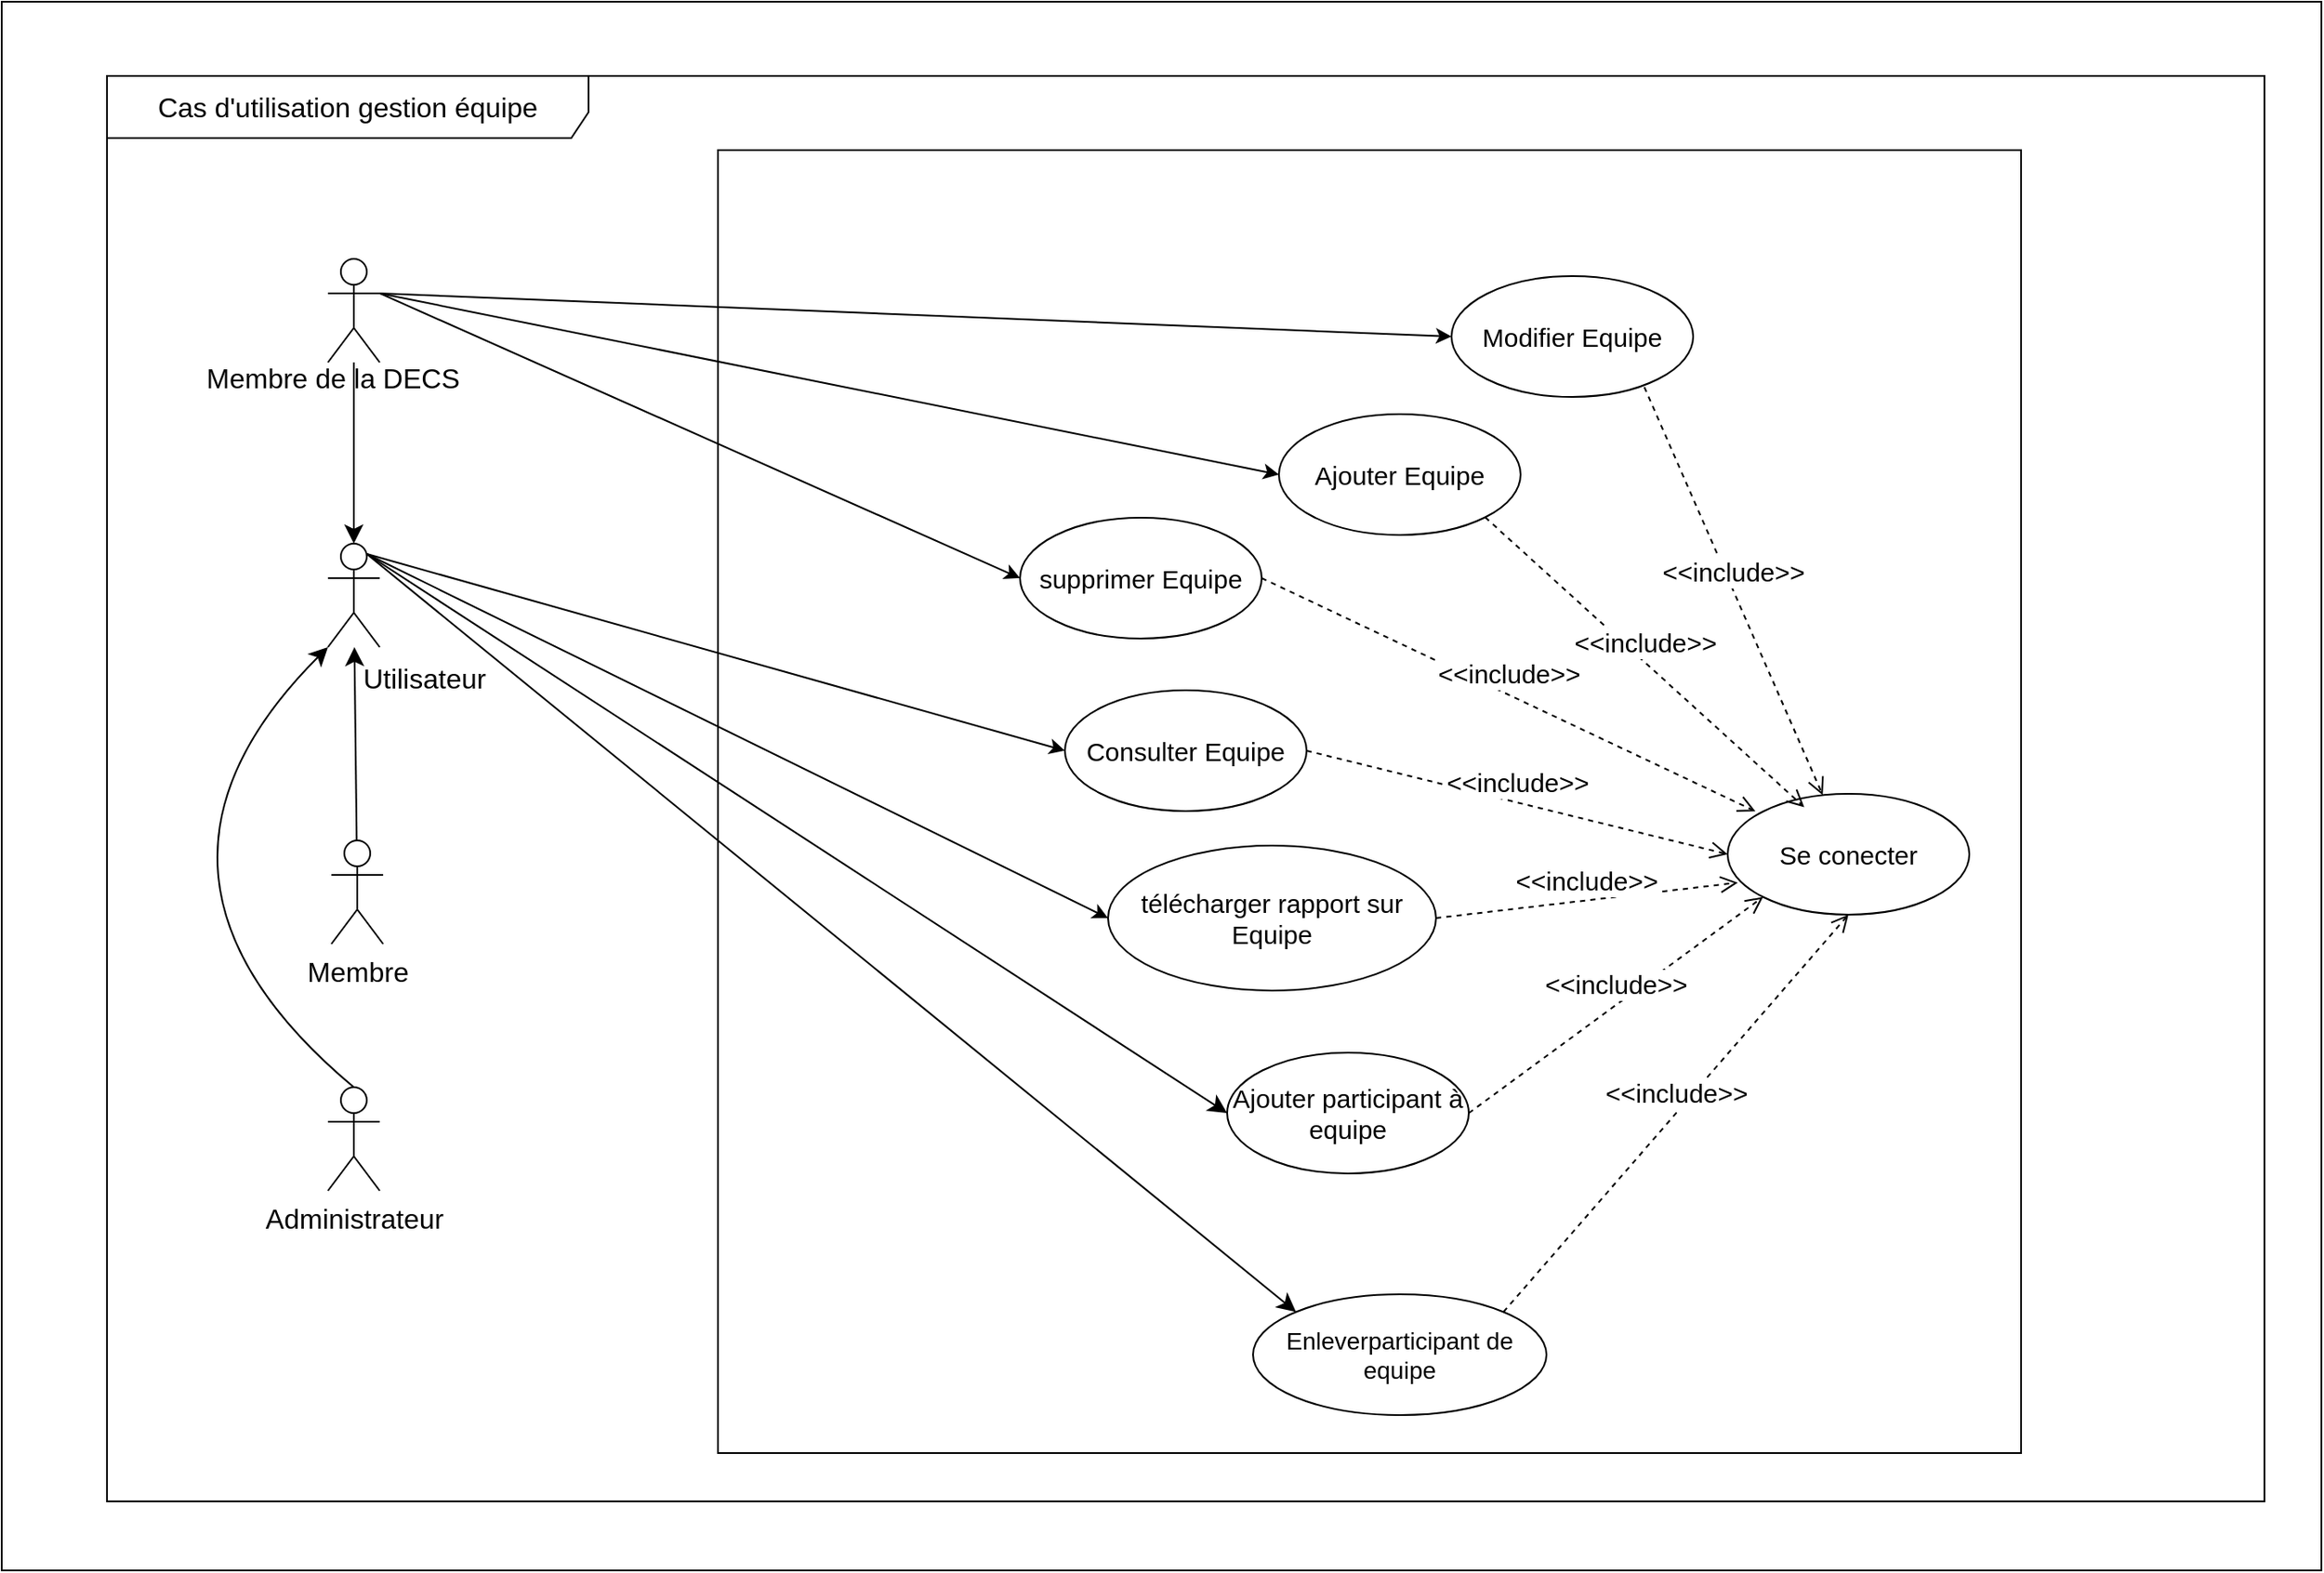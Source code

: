 <mxfile version="24.8.3">
  <diagram name="Page-1" id="KTxAUgvPdfuoOStK3KRO">
    <mxGraphModel dx="4180" dy="5149" grid="1" gridSize="10" guides="1" tooltips="1" connect="1" arrows="1" fold="1" page="1" pageScale="1" pageWidth="3300" pageHeight="4681" math="0" shadow="0">
      <root>
        <mxCell id="0" />
        <mxCell id="1" parent="0" />
        <mxCell id="KnkK7DIoWYK5DNCra6GS-11" value="" style="rounded=0;whiteSpace=wrap;html=1;" parent="1" vertex="1">
          <mxGeometry x="-170" y="-79" width="1344" height="909" as="geometry" />
        </mxCell>
        <mxCell id="KnkK7DIoWYK5DNCra6GS-12" value="" style="whiteSpace=wrap;html=1;aspect=fixed;" parent="1" vertex="1">
          <mxGeometry x="245" y="7" width="755" height="755" as="geometry" />
        </mxCell>
        <mxCell id="KnkK7DIoWYK5DNCra6GS-13" style="edgeStyle=none;curved=1;rounded=0;orthogonalLoop=1;jettySize=auto;html=1;fontSize=12;startSize=8;endSize=8;" parent="1" source="KnkK7DIoWYK5DNCra6GS-16" target="KnkK7DIoWYK5DNCra6GS-17" edge="1">
          <mxGeometry relative="1" as="geometry" />
        </mxCell>
        <mxCell id="KnkK7DIoWYK5DNCra6GS-15" style="edgeStyle=none;curved=1;rounded=0;orthogonalLoop=1;jettySize=auto;html=1;entryX=0;entryY=0.5;entryDx=0;entryDy=0;fontSize=12;startSize=8;endSize=8;exitX=0.75;exitY=0.1;exitDx=0;exitDy=0;exitPerimeter=0;" parent="1" source="KnkK7DIoWYK5DNCra6GS-17" target="KnkK7DIoWYK5DNCra6GS-40" edge="1">
          <mxGeometry relative="1" as="geometry" />
        </mxCell>
        <mxCell id="KnkK7DIoWYK5DNCra6GS-16" value="&lt;font style=&quot;font-size: 16px;&quot;&gt;Membre&lt;/font&gt;" style="shape=umlActor;verticalLabelPosition=bottom;verticalAlign=top;html=1;outlineConnect=0;" parent="1" vertex="1">
          <mxGeometry x="21" y="407" width="30" height="60" as="geometry" />
        </mxCell>
        <mxCell id="KnkK7DIoWYK5DNCra6GS-17" value="" style="shape=umlActor;verticalLabelPosition=bottom;verticalAlign=top;html=1;outlineConnect=0;" parent="1" vertex="1">
          <mxGeometry x="19" y="235" width="30" height="60" as="geometry" />
        </mxCell>
        <mxCell id="KnkK7DIoWYK5DNCra6GS-18" style="edgeStyle=none;curved=1;rounded=0;orthogonalLoop=1;jettySize=auto;html=1;fontSize=12;startSize=8;endSize=8;exitX=0.5;exitY=0;exitDx=0;exitDy=0;exitPerimeter=0;entryX=0;entryY=1;entryDx=0;entryDy=0;entryPerimeter=0;" parent="1" source="KnkK7DIoWYK5DNCra6GS-19" target="KnkK7DIoWYK5DNCra6GS-17" edge="1">
          <mxGeometry relative="1" as="geometry">
            <mxPoint x="37" y="297" as="targetPoint" />
            <mxPoint x="-33" y="550" as="sourcePoint" />
            <Array as="points">
              <mxPoint x="-113" y="427" />
            </Array>
          </mxGeometry>
        </mxCell>
        <mxCell id="KnkK7DIoWYK5DNCra6GS-19" value="&lt;font style=&quot;font-size: 16px;&quot;&gt;Administrateur&lt;/font&gt;" style="shape=umlActor;verticalLabelPosition=bottom;verticalAlign=top;html=1;outlineConnect=0;" parent="1" vertex="1">
          <mxGeometry x="19" y="550" width="30" height="60" as="geometry" />
        </mxCell>
        <mxCell id="KnkK7DIoWYK5DNCra6GS-21" value="" style="shape=umlActor;verticalLabelPosition=bottom;verticalAlign=top;html=1;outlineConnect=0;" parent="1" vertex="1">
          <mxGeometry x="19" y="70" width="30" height="60" as="geometry" />
        </mxCell>
        <mxCell id="KnkK7DIoWYK5DNCra6GS-22" style="edgeStyle=none;curved=1;rounded=0;orthogonalLoop=1;jettySize=auto;html=1;entryX=0.5;entryY=0;entryDx=0;entryDy=0;entryPerimeter=0;fontSize=12;startSize=8;endSize=8;" parent="1" source="KnkK7DIoWYK5DNCra6GS-21" target="KnkK7DIoWYK5DNCra6GS-17" edge="1">
          <mxGeometry relative="1" as="geometry" />
        </mxCell>
        <mxCell id="KnkK7DIoWYK5DNCra6GS-23" value="Utilisateur" style="text;html=1;align=center;verticalAlign=middle;whiteSpace=wrap;rounded=0;fontSize=16;" parent="1" vertex="1">
          <mxGeometry x="45" y="298" width="60" height="30" as="geometry" />
        </mxCell>
        <mxCell id="KnkK7DIoWYK5DNCra6GS-25" style="edgeStyle=none;curved=1;rounded=0;orthogonalLoop=1;jettySize=auto;html=1;entryX=0;entryY=0;entryDx=0;entryDy=0;fontSize=12;startSize=8;endSize=8;exitX=0.75;exitY=0.1;exitDx=0;exitDy=0;exitPerimeter=0;" parent="1" source="KnkK7DIoWYK5DNCra6GS-17" target="KnkK7DIoWYK5DNCra6GS-41" edge="1">
          <mxGeometry relative="1" as="geometry" />
        </mxCell>
        <mxCell id="KnkK7DIoWYK5DNCra6GS-28" value="&lt;font style=&quot;font-size: 16px;&quot;&gt;Cas d&#39;utilisation gestion équipe&lt;/font&gt;" style="shape=umlFrame;whiteSpace=wrap;html=1;pointerEvents=0;recursiveResize=0;container=1;collapsible=0;width=279;height=36;" parent="1" vertex="1">
          <mxGeometry x="-109" y="-36" width="1250" height="826" as="geometry" />
        </mxCell>
        <mxCell id="KnkK7DIoWYK5DNCra6GS-29" value="Membre de la DECS" style="text;html=1;align=center;verticalAlign=middle;whiteSpace=wrap;rounded=0;fontSize=16;" parent="KnkK7DIoWYK5DNCra6GS-28" vertex="1">
          <mxGeometry x="51" y="160" width="160" height="30" as="geometry" />
        </mxCell>
        <mxCell id="KnkK7DIoWYK5DNCra6GS-32" value="&lt;font style=&quot;font-size: 15px;&quot;&gt;Consulter Equipe&lt;/font&gt;" style="ellipse;whiteSpace=wrap;html=1;" parent="KnkK7DIoWYK5DNCra6GS-28" vertex="1">
          <mxGeometry x="555" y="356" width="140" height="70" as="geometry" />
        </mxCell>
        <mxCell id="KnkK7DIoWYK5DNCra6GS-31" value="&lt;font style=&quot;font-size: 15px;&quot;&gt;supprimer Equipe&lt;/font&gt;" style="ellipse;whiteSpace=wrap;html=1;" parent="KnkK7DIoWYK5DNCra6GS-28" vertex="1">
          <mxGeometry x="529" y="256" width="140" height="70" as="geometry" />
        </mxCell>
        <mxCell id="KnkK7DIoWYK5DNCra6GS-48" value="&lt;font style=&quot;font-size: 15px;&quot;&gt;télécharger rapport sur Equipe&lt;/font&gt;" style="ellipse;whiteSpace=wrap;html=1;" parent="KnkK7DIoWYK5DNCra6GS-28" vertex="1">
          <mxGeometry x="580" y="446" width="190" height="84" as="geometry" />
        </mxCell>
        <mxCell id="KnkK7DIoWYK5DNCra6GS-30" value="&lt;font style=&quot;font-size: 15px;&quot;&gt;Se conecter&lt;/font&gt;" style="ellipse;whiteSpace=wrap;html=1;" parent="1" vertex="1">
          <mxGeometry x="830" y="380" width="140" height="70" as="geometry" />
        </mxCell>
        <mxCell id="KnkK7DIoWYK5DNCra6GS-33" value="&lt;font style=&quot;font-size: 15px;&quot;&gt;Modifier Equipe&lt;/font&gt;" style="ellipse;whiteSpace=wrap;html=1;" parent="1" vertex="1">
          <mxGeometry x="670" y="80" width="140" height="70" as="geometry" />
        </mxCell>
        <mxCell id="KnkK7DIoWYK5DNCra6GS-34" value="&lt;font style=&quot;font-size: 15px;&quot;&gt;Ajouter Equipe&lt;/font&gt;" style="ellipse;whiteSpace=wrap;html=1;" parent="1" vertex="1">
          <mxGeometry x="570" y="160" width="140" height="70" as="geometry" />
        </mxCell>
        <mxCell id="KnkK7DIoWYK5DNCra6GS-36" value="" style="endArrow=classic;html=1;rounded=0;exitX=1;exitY=0.333;exitDx=0;exitDy=0;exitPerimeter=0;entryX=0;entryY=0.5;entryDx=0;entryDy=0;" parent="1" source="KnkK7DIoWYK5DNCra6GS-21" target="KnkK7DIoWYK5DNCra6GS-33" edge="1">
          <mxGeometry width="50" height="50" relative="1" as="geometry">
            <mxPoint x="380" y="310" as="sourcePoint" />
            <mxPoint x="430" y="260" as="targetPoint" />
          </mxGeometry>
        </mxCell>
        <mxCell id="KnkK7DIoWYK5DNCra6GS-37" value="" style="endArrow=classic;html=1;rounded=0;exitX=1;exitY=0.333;exitDx=0;exitDy=0;exitPerimeter=0;entryX=0;entryY=0.5;entryDx=0;entryDy=0;" parent="1" source="KnkK7DIoWYK5DNCra6GS-21" target="KnkK7DIoWYK5DNCra6GS-34" edge="1">
          <mxGeometry width="50" height="50" relative="1" as="geometry">
            <mxPoint x="370" y="310" as="sourcePoint" />
            <mxPoint x="420" y="260" as="targetPoint" />
          </mxGeometry>
        </mxCell>
        <mxCell id="KnkK7DIoWYK5DNCra6GS-38" value="" style="endArrow=classic;html=1;rounded=0;exitX=0.75;exitY=0.1;exitDx=0;exitDy=0;exitPerimeter=0;entryX=0;entryY=0.5;entryDx=0;entryDy=0;" parent="1" source="KnkK7DIoWYK5DNCra6GS-17" target="KnkK7DIoWYK5DNCra6GS-32" edge="1">
          <mxGeometry width="50" height="50" relative="1" as="geometry">
            <mxPoint x="390" y="310" as="sourcePoint" />
            <mxPoint x="440" y="260" as="targetPoint" />
          </mxGeometry>
        </mxCell>
        <mxCell id="KnkK7DIoWYK5DNCra6GS-39" value="" style="endArrow=classic;html=1;rounded=0;exitX=1;exitY=0.333;exitDx=0;exitDy=0;exitPerimeter=0;entryX=0;entryY=0.5;entryDx=0;entryDy=0;" parent="1" source="KnkK7DIoWYK5DNCra6GS-21" target="KnkK7DIoWYK5DNCra6GS-31" edge="1">
          <mxGeometry width="50" height="50" relative="1" as="geometry">
            <mxPoint x="350" y="320" as="sourcePoint" />
            <mxPoint x="400" y="270" as="targetPoint" />
          </mxGeometry>
        </mxCell>
        <mxCell id="KnkK7DIoWYK5DNCra6GS-40" value="&lt;font style=&quot;font-size: 15px;&quot;&gt;Ajouter participant à equipe&lt;/font&gt;" style="ellipse;whiteSpace=wrap;html=1;" parent="1" vertex="1">
          <mxGeometry x="540" y="530" width="140" height="70" as="geometry" />
        </mxCell>
        <mxCell id="KnkK7DIoWYK5DNCra6GS-41" value="&lt;font style=&quot;font-size: 14px;&quot;&gt;Enleverparticipant de equipe&lt;/font&gt;" style="ellipse;whiteSpace=wrap;html=1;" parent="1" vertex="1">
          <mxGeometry x="555" y="670" width="170" height="70" as="geometry" />
        </mxCell>
        <mxCell id="KnkK7DIoWYK5DNCra6GS-42" value="&lt;font style=&quot;font-size: 15px;&quot;&gt;&amp;lt;&amp;lt;include&amp;gt;&amp;gt;&lt;/font&gt;" style="html=1;verticalAlign=bottom;endArrow=open;dashed=1;endSize=8;curved=0;rounded=0;exitX=1;exitY=1;exitDx=0;exitDy=0;entryX=0.317;entryY=0.11;entryDx=0;entryDy=0;entryPerimeter=0;" parent="1" source="KnkK7DIoWYK5DNCra6GS-34" target="KnkK7DIoWYK5DNCra6GS-30" edge="1">
          <mxGeometry relative="1" as="geometry">
            <mxPoint x="570" y="280" as="sourcePoint" />
            <mxPoint x="490" y="280" as="targetPoint" />
          </mxGeometry>
        </mxCell>
        <mxCell id="KnkK7DIoWYK5DNCra6GS-43" value="&lt;font style=&quot;font-size: 15px;&quot;&gt;&amp;lt;&amp;lt;include&amp;gt;&amp;gt;&lt;/font&gt;" style="html=1;verticalAlign=bottom;endArrow=open;dashed=1;endSize=8;curved=0;rounded=0;exitX=0.798;exitY=0.919;exitDx=0;exitDy=0;exitPerimeter=0;" parent="1" source="KnkK7DIoWYK5DNCra6GS-33" target="KnkK7DIoWYK5DNCra6GS-30" edge="1">
          <mxGeometry relative="1" as="geometry">
            <mxPoint x="570" y="280" as="sourcePoint" />
            <mxPoint x="490" y="280" as="targetPoint" />
          </mxGeometry>
        </mxCell>
        <mxCell id="KnkK7DIoWYK5DNCra6GS-44" value="&lt;font style=&quot;font-size: 15px;&quot;&gt;&amp;lt;&amp;lt;include&amp;gt;&amp;gt;&lt;/font&gt;" style="html=1;verticalAlign=bottom;endArrow=open;dashed=1;endSize=8;curved=0;rounded=0;entryX=0.115;entryY=0.145;entryDx=0;entryDy=0;entryPerimeter=0;exitX=1;exitY=0.5;exitDx=0;exitDy=0;" parent="1" source="KnkK7DIoWYK5DNCra6GS-31" target="KnkK7DIoWYK5DNCra6GS-30" edge="1">
          <mxGeometry relative="1" as="geometry">
            <mxPoint x="680" y="300" as="sourcePoint" />
            <mxPoint x="600" y="300" as="targetPoint" />
          </mxGeometry>
        </mxCell>
        <mxCell id="KnkK7DIoWYK5DNCra6GS-45" value="&lt;font style=&quot;font-size: 15px;&quot;&gt;&amp;lt;&amp;lt;include&amp;gt;&amp;gt;&lt;/font&gt;" style="html=1;verticalAlign=bottom;endArrow=open;dashed=1;endSize=8;curved=0;rounded=0;exitX=1;exitY=0.5;exitDx=0;exitDy=0;entryX=0;entryY=0.5;entryDx=0;entryDy=0;" parent="1" source="KnkK7DIoWYK5DNCra6GS-32" target="KnkK7DIoWYK5DNCra6GS-30" edge="1">
          <mxGeometry relative="1" as="geometry">
            <mxPoint x="680" y="300" as="sourcePoint" />
            <mxPoint x="600" y="300" as="targetPoint" />
          </mxGeometry>
        </mxCell>
        <mxCell id="KnkK7DIoWYK5DNCra6GS-46" value="&lt;font style=&quot;font-size: 15px;&quot;&gt;&amp;lt;&amp;lt;include&amp;gt;&amp;gt;&lt;/font&gt;" style="html=1;verticalAlign=bottom;endArrow=open;dashed=1;endSize=8;curved=0;rounded=0;exitX=1;exitY=0.5;exitDx=0;exitDy=0;entryX=0;entryY=1;entryDx=0;entryDy=0;" parent="1" source="KnkK7DIoWYK5DNCra6GS-40" target="KnkK7DIoWYK5DNCra6GS-30" edge="1">
          <mxGeometry relative="1" as="geometry">
            <mxPoint x="630" y="470" as="sourcePoint" />
            <mxPoint x="550" y="470" as="targetPoint" />
          </mxGeometry>
        </mxCell>
        <mxCell id="KnkK7DIoWYK5DNCra6GS-47" value="&lt;font style=&quot;font-size: 15px;&quot;&gt;&amp;lt;&amp;lt;include&amp;gt;&amp;gt;&lt;/font&gt;" style="html=1;verticalAlign=bottom;endArrow=open;dashed=1;endSize=8;curved=0;rounded=0;exitX=1;exitY=0;exitDx=0;exitDy=0;entryX=0.5;entryY=1;entryDx=0;entryDy=0;" parent="1" source="KnkK7DIoWYK5DNCra6GS-41" target="KnkK7DIoWYK5DNCra6GS-30" edge="1">
          <mxGeometry relative="1" as="geometry">
            <mxPoint x="630" y="540" as="sourcePoint" />
            <mxPoint x="550" y="540" as="targetPoint" />
          </mxGeometry>
        </mxCell>
        <mxCell id="KnkK7DIoWYK5DNCra6GS-49" value="" style="endArrow=classic;html=1;rounded=0;exitX=0.75;exitY=0.1;exitDx=0;exitDy=0;exitPerimeter=0;entryX=0;entryY=0.5;entryDx=0;entryDy=0;" parent="1" source="KnkK7DIoWYK5DNCra6GS-17" target="KnkK7DIoWYK5DNCra6GS-48" edge="1">
          <mxGeometry width="50" height="50" relative="1" as="geometry">
            <mxPoint x="420" y="530" as="sourcePoint" />
            <mxPoint x="470" y="480" as="targetPoint" />
          </mxGeometry>
        </mxCell>
        <mxCell id="KnkK7DIoWYK5DNCra6GS-50" value="&lt;font style=&quot;font-size: 15px;&quot;&gt;&amp;lt;&amp;lt;include&amp;gt;&amp;gt;&lt;/font&gt;" style="html=1;verticalAlign=bottom;endArrow=open;dashed=1;endSize=8;curved=0;rounded=0;exitX=1;exitY=0.5;exitDx=0;exitDy=0;entryX=0.042;entryY=0.735;entryDx=0;entryDy=0;entryPerimeter=0;" parent="1" source="KnkK7DIoWYK5DNCra6GS-48" target="KnkK7DIoWYK5DNCra6GS-30" edge="1">
          <mxGeometry relative="1" as="geometry">
            <mxPoint x="690" y="575" as="sourcePoint" />
            <mxPoint x="860" y="449" as="targetPoint" />
          </mxGeometry>
        </mxCell>
      </root>
    </mxGraphModel>
  </diagram>
</mxfile>
